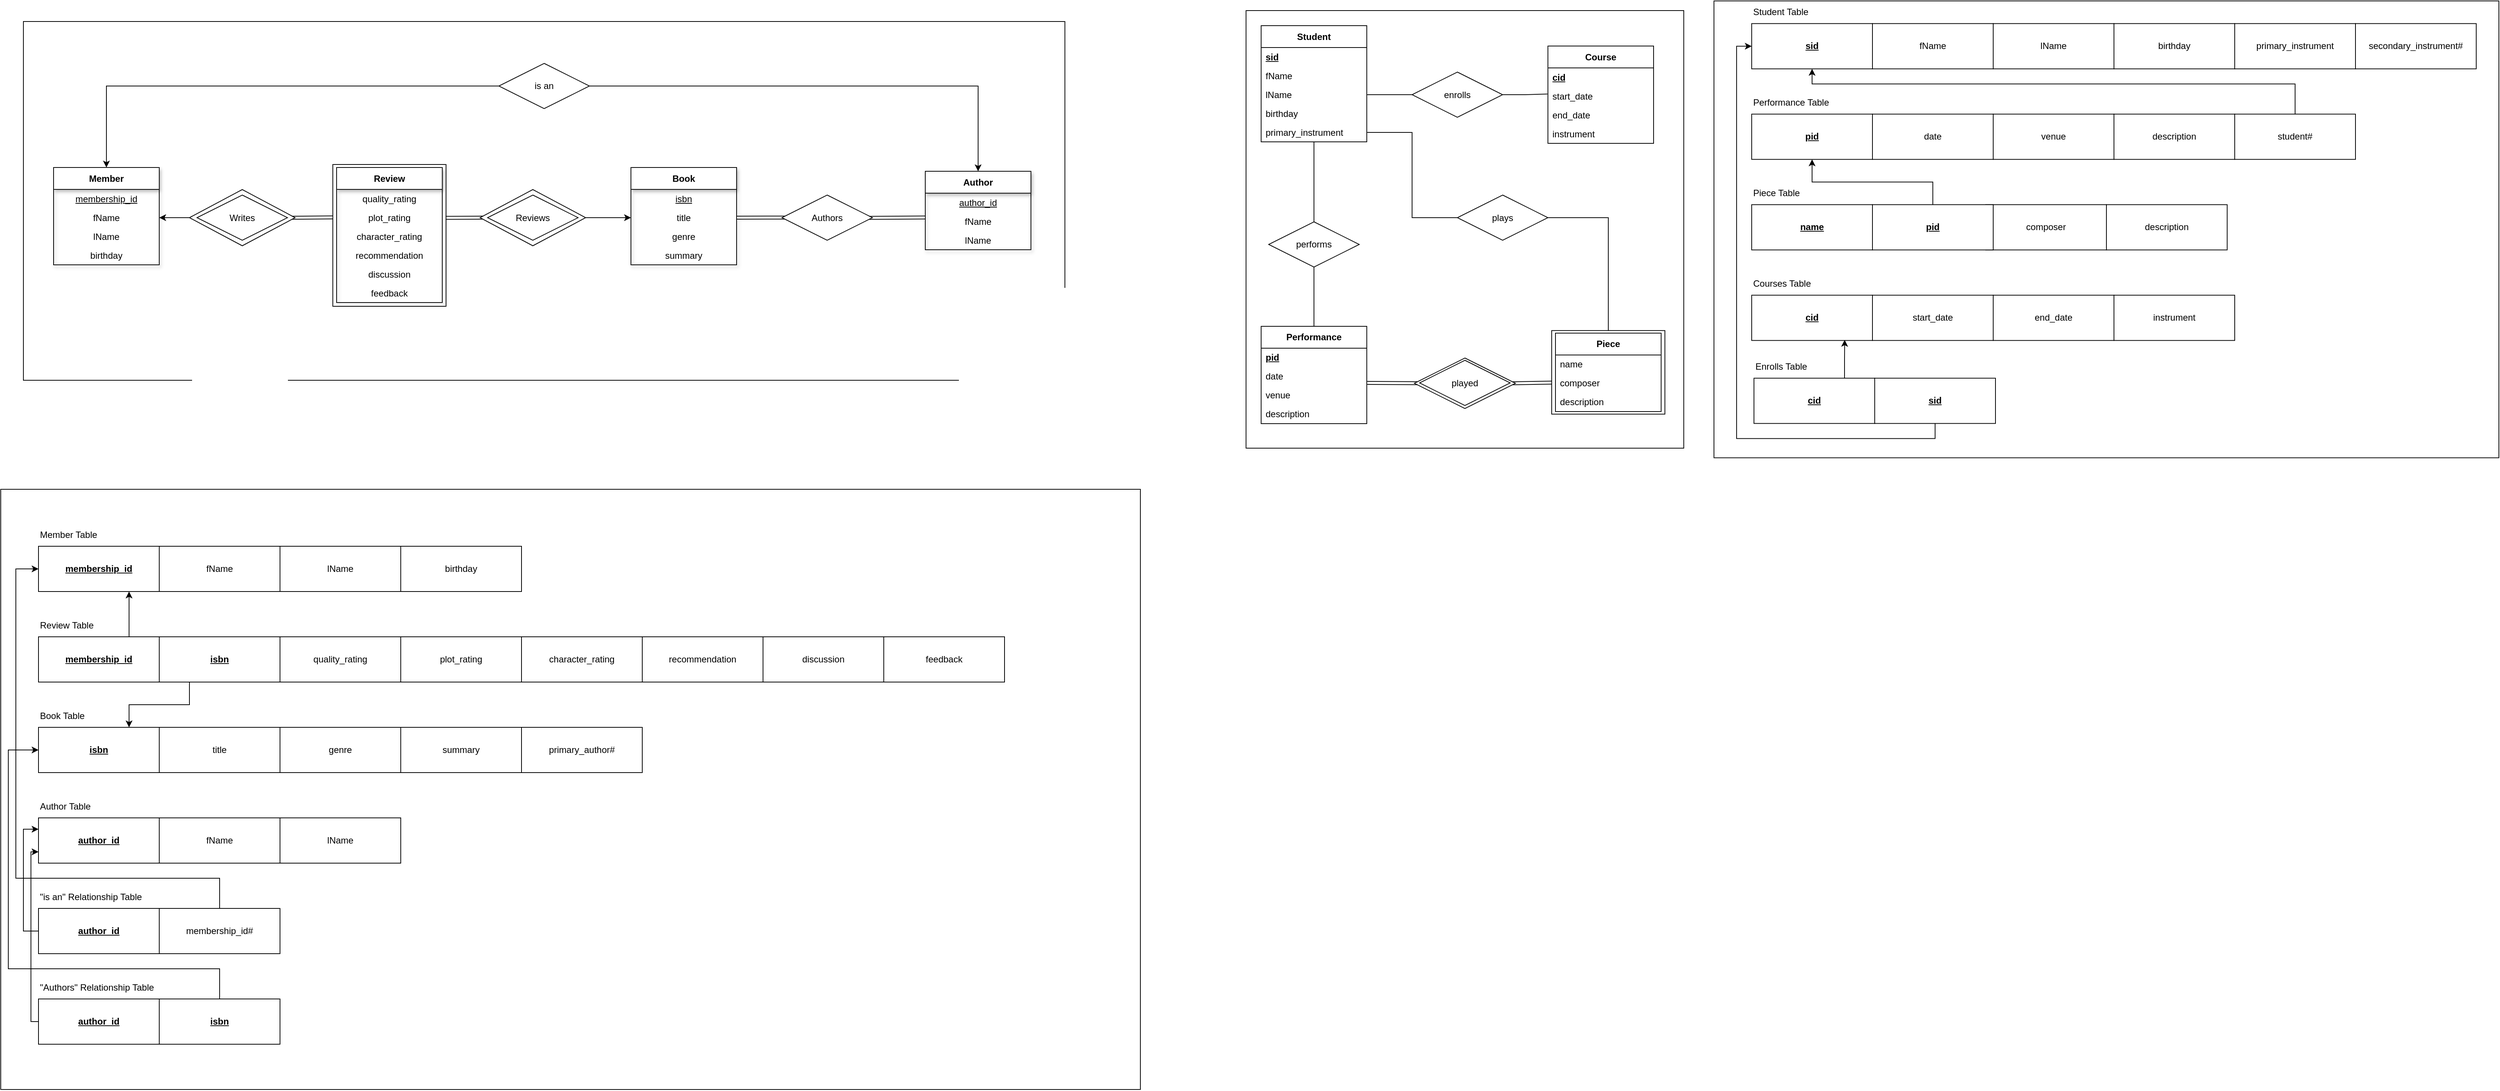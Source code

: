 <mxfile version="22.0.3" type="device">
  <diagram name="Page-1" id="EseTmtiX8AEgu5dVP8m0">
    <mxGraphModel dx="2390" dy="2523" grid="1" gridSize="10" guides="1" tooltips="1" connect="1" arrows="1" fold="1" page="1" pageScale="1" pageWidth="850" pageHeight="1100" math="0" shadow="0">
      <root>
        <mxCell id="0" />
        <mxCell id="1" parent="0" />
        <mxCell id="QtJP4a0_xEOtwt_fo-eE-11" value="" style="rounded=0;whiteSpace=wrap;html=1;" vertex="1" parent="1">
          <mxGeometry x="2280" y="-32.75" width="1040" height="605.5" as="geometry" />
        </mxCell>
        <mxCell id="ZldYiT50aCUCemV4UEDL-48" value="" style="rounded=0;whiteSpace=wrap;html=1;" parent="1" vertex="1">
          <mxGeometry x="1660" y="-20" width="580" height="580" as="geometry" />
        </mxCell>
        <mxCell id="ZldYiT50aCUCemV4UEDL-43" value="" style="shape=rhombus;perimeter=rhombusPerimeter;whiteSpace=wrap;html=1;align=center;" parent="1" vertex="1">
          <mxGeometry x="1883" y="440.5" width="134" height="67" as="geometry" />
        </mxCell>
        <mxCell id="ZldYiT50aCUCemV4UEDL-29" value="" style="rounded=0;whiteSpace=wrap;html=1;" parent="1" vertex="1">
          <mxGeometry x="2065" y="404.13" width="150" height="110.75" as="geometry" />
        </mxCell>
        <mxCell id="wY_1guzUdV0Ah9yZDNiC-33" value="" style="rounded=0;whiteSpace=wrap;html=1;" parent="1" vertex="1">
          <mxGeometry x="10" y="614.5" width="1510" height="795.5" as="geometry" />
        </mxCell>
        <mxCell id="IucRrdw7PDo5OKMVUhMh-60" value="" style="rounded=0;whiteSpace=wrap;html=1;" parent="1" vertex="1">
          <mxGeometry x="40" y="-5.5" width="1380" height="475.5" as="geometry" />
        </mxCell>
        <mxCell id="xLzTFvWzzNhCKkVhzvmF-2" style="edgeStyle=orthogonalEdgeStyle;rounded=0;orthogonalLoop=1;jettySize=auto;html=1;exitX=0.5;exitY=0;exitDx=0;exitDy=0;entryX=0.5;entryY=0;entryDx=0;entryDy=0;startArrow=classic;startFill=1;" parent="1" source="IucRrdw7PDo5OKMVUhMh-1" target="IucRrdw7PDo5OKMVUhMh-12" edge="1">
          <mxGeometry relative="1" as="geometry">
            <Array as="points">
              <mxPoint x="150" y="80" />
              <mxPoint x="1305" y="80" />
            </Array>
          </mxGeometry>
        </mxCell>
        <mxCell id="IucRrdw7PDo5OKMVUhMh-1" value="Member" style="swimlane;fontStyle=1;align=center;verticalAlign=middle;childLayout=stackLayout;horizontal=1;startSize=29;horizontalStack=0;resizeParent=1;resizeParentMax=0;resizeLast=0;collapsible=0;marginBottom=0;html=1;whiteSpace=wrap;labelBackgroundColor=none;swimlaneFillColor=none;shadow=1;rounded=0;glass=0;" parent="1" vertex="1">
          <mxGeometry x="80" y="188" width="140" height="129" as="geometry" />
        </mxCell>
        <mxCell id="IucRrdw7PDo5OKMVUhMh-2" value="&lt;u&gt;membership_id&lt;/u&gt;" style="text;html=1;align=center;verticalAlign=middle;spacingLeft=4;spacingRight=4;overflow=hidden;rotatable=0;points=[[0,0.5],[1,0.5]];portConstraint=eastwest;whiteSpace=wrap;labelBackgroundColor=none;swimlaneFillColor=none;shadow=1;rounded=0;glass=0;" parent="IucRrdw7PDo5OKMVUhMh-1" vertex="1">
          <mxGeometry y="29" width="140" height="25" as="geometry" />
        </mxCell>
        <mxCell id="IucRrdw7PDo5OKMVUhMh-3" value="fName" style="text;html=1;align=center;verticalAlign=middle;spacingLeft=4;spacingRight=4;overflow=hidden;rotatable=0;points=[[0,0.5],[1,0.5]];portConstraint=eastwest;whiteSpace=wrap;labelBackgroundColor=none;swimlaneFillColor=none;shadow=1;rounded=0;glass=0;" parent="IucRrdw7PDo5OKMVUhMh-1" vertex="1">
          <mxGeometry y="54" width="140" height="25" as="geometry" />
        </mxCell>
        <mxCell id="IucRrdw7PDo5OKMVUhMh-4" value="lName" style="text;html=1;align=center;verticalAlign=middle;spacingLeft=4;spacingRight=4;overflow=hidden;rotatable=0;points=[[0,0.5],[1,0.5]];portConstraint=eastwest;whiteSpace=wrap;labelBackgroundColor=none;swimlaneFillColor=none;shadow=1;rounded=0;glass=0;" parent="IucRrdw7PDo5OKMVUhMh-1" vertex="1">
          <mxGeometry y="79" width="140" height="25" as="geometry" />
        </mxCell>
        <mxCell id="IucRrdw7PDo5OKMVUhMh-6" value="birthday" style="text;html=1;align=center;verticalAlign=middle;spacingLeft=4;spacingRight=4;overflow=hidden;rotatable=0;points=[[0,0.5],[1,0.5]];portConstraint=eastwest;whiteSpace=wrap;labelBackgroundColor=none;swimlaneFillColor=none;shadow=1;rounded=0;glass=0;" parent="IucRrdw7PDo5OKMVUhMh-1" vertex="1">
          <mxGeometry y="104" width="140" height="25" as="geometry" />
        </mxCell>
        <mxCell id="IucRrdw7PDo5OKMVUhMh-7" value="Book" style="swimlane;fontStyle=1;align=center;verticalAlign=middle;childLayout=stackLayout;horizontal=1;startSize=29;horizontalStack=0;resizeParent=1;resizeParentMax=0;resizeLast=0;collapsible=0;marginBottom=0;html=1;whiteSpace=wrap;swimlaneFillColor=none;shadow=1;rounded=0;glass=0;" parent="1" vertex="1">
          <mxGeometry x="845" y="188" width="140" height="129" as="geometry" />
        </mxCell>
        <mxCell id="IucRrdw7PDo5OKMVUhMh-8" value="&lt;u&gt;isbn&lt;/u&gt;" style="text;html=1;align=center;verticalAlign=middle;spacingLeft=4;spacingRight=4;overflow=hidden;rotatable=0;points=[[0,0.5],[1,0.5]];portConstraint=eastwest;whiteSpace=wrap;swimlaneFillColor=none;shadow=1;rounded=0;glass=0;" parent="IucRrdw7PDo5OKMVUhMh-7" vertex="1">
          <mxGeometry y="29" width="140" height="25" as="geometry" />
        </mxCell>
        <mxCell id="IucRrdw7PDo5OKMVUhMh-9" value="title" style="text;html=1;align=center;verticalAlign=middle;spacingLeft=4;spacingRight=4;overflow=hidden;rotatable=0;points=[[0,0.5],[1,0.5]];portConstraint=eastwest;whiteSpace=wrap;swimlaneFillColor=none;shadow=1;rounded=0;glass=0;" parent="IucRrdw7PDo5OKMVUhMh-7" vertex="1">
          <mxGeometry y="54" width="140" height="25" as="geometry" />
        </mxCell>
        <mxCell id="IucRrdw7PDo5OKMVUhMh-10" value="genre" style="text;html=1;align=center;verticalAlign=middle;spacingLeft=4;spacingRight=4;overflow=hidden;rotatable=0;points=[[0,0.5],[1,0.5]];portConstraint=eastwest;whiteSpace=wrap;swimlaneFillColor=none;shadow=1;rounded=0;glass=0;" parent="IucRrdw7PDo5OKMVUhMh-7" vertex="1">
          <mxGeometry y="79" width="140" height="25" as="geometry" />
        </mxCell>
        <mxCell id="IucRrdw7PDo5OKMVUhMh-11" value="summary" style="text;html=1;align=center;verticalAlign=middle;spacingLeft=4;spacingRight=4;overflow=hidden;rotatable=0;points=[[0,0.5],[1,0.5]];portConstraint=eastwest;whiteSpace=wrap;swimlaneFillColor=none;shadow=1;rounded=0;glass=0;" parent="IucRrdw7PDo5OKMVUhMh-7" vertex="1">
          <mxGeometry y="104" width="140" height="25" as="geometry" />
        </mxCell>
        <mxCell id="IucRrdw7PDo5OKMVUhMh-12" value="Author" style="swimlane;fontStyle=1;align=center;verticalAlign=middle;childLayout=stackLayout;horizontal=1;startSize=29;horizontalStack=0;resizeParent=1;resizeParentMax=0;resizeLast=0;collapsible=0;marginBottom=0;html=1;whiteSpace=wrap;swimlaneFillColor=none;shadow=1;rounded=0;glass=0;" parent="1" vertex="1">
          <mxGeometry x="1235" y="193" width="140" height="104" as="geometry" />
        </mxCell>
        <mxCell id="IucRrdw7PDo5OKMVUhMh-13" value="&lt;u&gt;author_id&lt;/u&gt;" style="text;html=1;align=center;verticalAlign=middle;spacingLeft=4;spacingRight=4;overflow=hidden;rotatable=0;points=[[0,0.5],[1,0.5]];portConstraint=eastwest;whiteSpace=wrap;swimlaneFillColor=none;shadow=1;rounded=0;glass=0;" parent="IucRrdw7PDo5OKMVUhMh-12" vertex="1">
          <mxGeometry y="29" width="140" height="25" as="geometry" />
        </mxCell>
        <mxCell id="IucRrdw7PDo5OKMVUhMh-14" value="fName" style="text;html=1;align=center;verticalAlign=middle;spacingLeft=4;spacingRight=4;overflow=hidden;rotatable=0;points=[[0,0.5],[1,0.5]];portConstraint=eastwest;whiteSpace=wrap;swimlaneFillColor=none;shadow=1;rounded=0;glass=0;" parent="IucRrdw7PDo5OKMVUhMh-12" vertex="1">
          <mxGeometry y="54" width="140" height="25" as="geometry" />
        </mxCell>
        <mxCell id="IucRrdw7PDo5OKMVUhMh-15" value="lName" style="text;html=1;align=center;verticalAlign=middle;spacingLeft=4;spacingRight=4;overflow=hidden;rotatable=0;points=[[0,0.5],[1,0.5]];portConstraint=eastwest;whiteSpace=wrap;swimlaneFillColor=none;shadow=1;rounded=0;glass=0;" parent="IucRrdw7PDo5OKMVUhMh-12" vertex="1">
          <mxGeometry y="79" width="140" height="25" as="geometry" />
        </mxCell>
        <mxCell id="IucRrdw7PDo5OKMVUhMh-22" value="Writes" style="shape=rhombus;perimeter=rhombusPerimeter;whiteSpace=wrap;html=1;align=center;" parent="1" vertex="1">
          <mxGeometry x="270" y="224.5" width="120" height="60" as="geometry" />
        </mxCell>
        <mxCell id="IucRrdw7PDo5OKMVUhMh-23" style="edgeStyle=orthogonalEdgeStyle;rounded=0;orthogonalLoop=1;jettySize=auto;html=1;entryX=0;entryY=0.5;entryDx=0;entryDy=0;endArrow=none;endFill=0;startArrow=classic;startFill=1;" parent="1" source="IucRrdw7PDo5OKMVUhMh-3" target="xLzTFvWzzNhCKkVhzvmF-6" edge="1">
          <mxGeometry relative="1" as="geometry" />
        </mxCell>
        <mxCell id="IucRrdw7PDo5OKMVUhMh-32" style="edgeStyle=orthogonalEdgeStyle;rounded=0;orthogonalLoop=1;jettySize=auto;html=1;entryX=0;entryY=0.5;entryDx=0;entryDy=0;endArrow=classic;endFill=1;exitX=1;exitY=0.5;exitDx=0;exitDy=0;" parent="1" source="xLzTFvWzzNhCKkVhzvmF-7" target="IucRrdw7PDo5OKMVUhMh-9" edge="1">
          <mxGeometry relative="1" as="geometry" />
        </mxCell>
        <mxCell id="IucRrdw7PDo5OKMVUhMh-29" value="Reviews" style="shape=rhombus;perimeter=rhombusPerimeter;whiteSpace=wrap;html=1;align=center;" parent="1" vertex="1">
          <mxGeometry x="655" y="224.5" width="120" height="60" as="geometry" />
        </mxCell>
        <mxCell id="Vp0EmHC9S94T4q3l70nd-12" value="" style="rounded=0;whiteSpace=wrap;html=1;" parent="1" vertex="1">
          <mxGeometry x="450" y="184" width="150" height="188" as="geometry" />
        </mxCell>
        <mxCell id="IucRrdw7PDo5OKMVUhMh-36" value="Authors" style="shape=rhombus;perimeter=rhombusPerimeter;whiteSpace=wrap;html=1;align=center;" parent="1" vertex="1">
          <mxGeometry x="1045" y="224.5" width="120" height="60" as="geometry" />
        </mxCell>
        <mxCell id="Vp0EmHC9S94T4q3l70nd-9" value="" style="shape=link;html=1;rounded=0;entryX=0.026;entryY=0.499;entryDx=0;entryDy=0;entryPerimeter=0;exitX=0.996;exitY=0.376;exitDx=0;exitDy=0;exitPerimeter=0;" parent="1" source="Vp0EmHC9S94T4q3l70nd-12" target="xLzTFvWzzNhCKkVhzvmF-7" edge="1">
          <mxGeometry width="100" relative="1" as="geometry">
            <mxPoint x="595" y="254.48" as="sourcePoint" />
            <mxPoint x="695" y="254.48" as="targetPoint" />
          </mxGeometry>
        </mxCell>
        <mxCell id="Vp0EmHC9S94T4q3l70nd-10" value="" style="shape=link;html=1;rounded=0;entryX=0.002;entryY=0.373;entryDx=0;entryDy=0;entryPerimeter=0;exitX=0.97;exitY=0.501;exitDx=0;exitDy=0;exitPerimeter=0;" parent="1" source="xLzTFvWzzNhCKkVhzvmF-6" target="Vp0EmHC9S94T4q3l70nd-12" edge="1">
          <mxGeometry width="100" relative="1" as="geometry">
            <mxPoint x="386" y="254.46" as="sourcePoint" />
            <mxPoint x="486" y="254.46" as="targetPoint" />
          </mxGeometry>
        </mxCell>
        <mxCell id="Vp0EmHC9S94T4q3l70nd-11" value="" style="shape=link;html=1;rounded=0;exitX=1;exitY=0.5;exitDx=0;exitDy=0;" parent="1" source="IucRrdw7PDo5OKMVUhMh-9" edge="1">
          <mxGeometry width="100" relative="1" as="geometry">
            <mxPoint x="949" y="254.37" as="sourcePoint" />
            <mxPoint x="1049" y="254.37" as="targetPoint" />
          </mxGeometry>
        </mxCell>
        <mxCell id="IucRrdw7PDo5OKMVUhMh-16" value="Review" style="swimlane;fontStyle=1;align=center;verticalAlign=middle;childLayout=stackLayout;horizontal=1;startSize=29;horizontalStack=0;resizeParent=1;resizeParentMax=0;resizeLast=0;collapsible=0;marginBottom=0;html=1;whiteSpace=wrap;swimlaneFillColor=none;shadow=1;rounded=0;glass=0;" parent="1" vertex="1">
          <mxGeometry x="455" y="188" width="140" height="179" as="geometry" />
        </mxCell>
        <mxCell id="IucRrdw7PDo5OKMVUhMh-18" value="quality_rating" style="text;html=1;align=center;verticalAlign=middle;spacingLeft=4;spacingRight=4;overflow=hidden;rotatable=0;points=[[0,0.5],[1,0.5]];portConstraint=eastwest;whiteSpace=wrap;swimlaneFillColor=none;shadow=1;rounded=0;glass=0;" parent="IucRrdw7PDo5OKMVUhMh-16" vertex="1">
          <mxGeometry y="29" width="140" height="25" as="geometry" />
        </mxCell>
        <mxCell id="IucRrdw7PDo5OKMVUhMh-19" value="plot_rating" style="text;html=1;align=center;verticalAlign=middle;spacingLeft=4;spacingRight=4;overflow=hidden;rotatable=0;points=[[0,0.5],[1,0.5]];portConstraint=eastwest;whiteSpace=wrap;swimlaneFillColor=none;shadow=1;rounded=0;glass=0;" parent="IucRrdw7PDo5OKMVUhMh-16" vertex="1">
          <mxGeometry y="54" width="140" height="25" as="geometry" />
        </mxCell>
        <mxCell id="IucRrdw7PDo5OKMVUhMh-20" value="character_rating" style="text;html=1;align=center;verticalAlign=middle;spacingLeft=4;spacingRight=4;overflow=hidden;rotatable=0;points=[[0,0.5],[1,0.5]];portConstraint=eastwest;whiteSpace=wrap;swimlaneFillColor=none;shadow=1;rounded=0;glass=0;" parent="IucRrdw7PDo5OKMVUhMh-16" vertex="1">
          <mxGeometry y="79" width="140" height="25" as="geometry" />
        </mxCell>
        <mxCell id="IucRrdw7PDo5OKMVUhMh-42" value="recommendation" style="text;html=1;align=center;verticalAlign=middle;spacingLeft=4;spacingRight=4;overflow=hidden;rotatable=0;points=[[0,0.5],[1,0.5]];portConstraint=eastwest;whiteSpace=wrap;swimlaneFillColor=none;shadow=1;rounded=0;glass=0;" parent="IucRrdw7PDo5OKMVUhMh-16" vertex="1">
          <mxGeometry y="104" width="140" height="25" as="geometry" />
        </mxCell>
        <mxCell id="IucRrdw7PDo5OKMVUhMh-51" value="discussion" style="text;html=1;align=center;verticalAlign=middle;spacingLeft=4;spacingRight=4;overflow=hidden;rotatable=0;points=[[0,0.5],[1,0.5]];portConstraint=eastwest;whiteSpace=wrap;swimlaneFillColor=none;shadow=1;rounded=0;glass=0;" parent="IucRrdw7PDo5OKMVUhMh-16" vertex="1">
          <mxGeometry y="129" width="140" height="25" as="geometry" />
        </mxCell>
        <mxCell id="IucRrdw7PDo5OKMVUhMh-52" value="feedback" style="text;html=1;align=center;verticalAlign=middle;spacingLeft=4;spacingRight=4;overflow=hidden;rotatable=0;points=[[0,0.5],[1,0.5]];portConstraint=eastwest;whiteSpace=wrap;swimlaneFillColor=none;shadow=1;rounded=0;glass=0;" parent="IucRrdw7PDo5OKMVUhMh-16" vertex="1">
          <mxGeometry y="154" width="140" height="25" as="geometry" />
        </mxCell>
        <mxCell id="xLzTFvWzzNhCKkVhzvmF-3" value="is an" style="shape=rhombus;perimeter=rhombusPerimeter;whiteSpace=wrap;html=1;align=center;" parent="1" vertex="1">
          <mxGeometry x="670" y="50" width="120" height="60" as="geometry" />
        </mxCell>
        <mxCell id="xLzTFvWzzNhCKkVhzvmF-6" value="" style="shape=rhombus;html=1;dashed=0;whiteSpace=wrap;perimeter=rhombusPerimeter;fillColor=none;" parent="1" vertex="1">
          <mxGeometry x="260" y="217.25" width="140" height="74.5" as="geometry" />
        </mxCell>
        <mxCell id="xLzTFvWzzNhCKkVhzvmF-7" value="" style="shape=rhombus;html=1;dashed=0;whiteSpace=wrap;perimeter=rhombusPerimeter;fillColor=none;" parent="1" vertex="1">
          <mxGeometry x="645" y="217.25" width="140" height="74.5" as="geometry" />
        </mxCell>
        <mxCell id="xLzTFvWzzNhCKkVhzvmF-8" value="" style="shape=link;html=1;rounded=0;exitX=1;exitY=0.5;exitDx=0;exitDy=0;entryX=0.002;entryY=0.288;entryDx=0;entryDy=0;entryPerimeter=0;" parent="1" edge="1">
          <mxGeometry width="100" relative="1" as="geometry">
            <mxPoint x="1161" y="254.81" as="sourcePoint" />
            <mxPoint x="1235.28" y="254.2" as="targetPoint" />
          </mxGeometry>
        </mxCell>
        <mxCell id="iucJPRBeLSd8_NnfAJnu-1" style="edgeStyle=orthogonalEdgeStyle;rounded=0;orthogonalLoop=1;jettySize=auto;html=1;entryX=0.5;entryY=0;entryDx=0;entryDy=0;startArrow=classic;startFill=1;endArrow=none;endFill=0;" parent="1" source="wY_1guzUdV0Ah9yZDNiC-1" target="iucJPRBeLSd8_NnfAJnu-5" edge="1">
          <mxGeometry relative="1" as="geometry">
            <mxPoint x="300" y="1050" as="targetPoint" />
            <Array as="points">
              <mxPoint x="30" y="720" />
              <mxPoint x="30" y="1130" />
              <mxPoint x="300" y="1130" />
            </Array>
          </mxGeometry>
        </mxCell>
        <mxCell id="wY_1guzUdV0Ah9yZDNiC-1" value="&lt;u&gt;&lt;b&gt;membership_id&lt;/b&gt;&lt;/u&gt;" style="rounded=0;whiteSpace=wrap;html=1;" parent="1" vertex="1">
          <mxGeometry x="60" y="690" width="160" height="60" as="geometry" />
        </mxCell>
        <mxCell id="wY_1guzUdV0Ah9yZDNiC-2" value="fName" style="rounded=0;whiteSpace=wrap;html=1;" parent="1" vertex="1">
          <mxGeometry x="220" y="690" width="160" height="60" as="geometry" />
        </mxCell>
        <mxCell id="wY_1guzUdV0Ah9yZDNiC-3" value="lName" style="rounded=0;whiteSpace=wrap;html=1;" parent="1" vertex="1">
          <mxGeometry x="380" y="690" width="160" height="60" as="geometry" />
        </mxCell>
        <mxCell id="wY_1guzUdV0Ah9yZDNiC-4" value="birthday" style="rounded=0;whiteSpace=wrap;html=1;" parent="1" vertex="1">
          <mxGeometry x="540" y="690" width="160" height="60" as="geometry" />
        </mxCell>
        <mxCell id="wY_1guzUdV0Ah9yZDNiC-5" value="Member Table" style="text;html=1;strokeColor=none;fillColor=none;align=left;verticalAlign=middle;whiteSpace=wrap;rounded=0;" parent="1" vertex="1">
          <mxGeometry x="60" y="660" width="90" height="30" as="geometry" />
        </mxCell>
        <mxCell id="wY_1guzUdV0Ah9yZDNiC-6" value="Review Table" style="text;html=1;strokeColor=none;fillColor=none;align=left;verticalAlign=middle;whiteSpace=wrap;rounded=0;" parent="1" vertex="1">
          <mxGeometry x="60" y="780" width="90" height="30" as="geometry" />
        </mxCell>
        <mxCell id="iucJPRBeLSd8_NnfAJnu-3" style="edgeStyle=orthogonalEdgeStyle;rounded=0;orthogonalLoop=1;jettySize=auto;html=1;exitX=0.75;exitY=0;exitDx=0;exitDy=0;entryX=0.75;entryY=1;entryDx=0;entryDy=0;" parent="1" source="wY_1guzUdV0Ah9yZDNiC-8" target="wY_1guzUdV0Ah9yZDNiC-1" edge="1">
          <mxGeometry relative="1" as="geometry" />
        </mxCell>
        <mxCell id="wY_1guzUdV0Ah9yZDNiC-8" value="&lt;u&gt;&lt;b&gt;membership_id&lt;/b&gt;&lt;/u&gt;" style="rounded=0;whiteSpace=wrap;html=1;" parent="1" vertex="1">
          <mxGeometry x="60" y="810" width="160" height="60" as="geometry" />
        </mxCell>
        <mxCell id="iucJPRBeLSd8_NnfAJnu-4" style="edgeStyle=orthogonalEdgeStyle;rounded=0;orthogonalLoop=1;jettySize=auto;html=1;exitX=0.25;exitY=1;exitDx=0;exitDy=0;entryX=0.75;entryY=0;entryDx=0;entryDy=0;" parent="1" source="wY_1guzUdV0Ah9yZDNiC-9" target="wY_1guzUdV0Ah9yZDNiC-17" edge="1">
          <mxGeometry relative="1" as="geometry" />
        </mxCell>
        <mxCell id="wY_1guzUdV0Ah9yZDNiC-9" value="&lt;u&gt;&lt;b&gt;isbn&lt;/b&gt;&lt;/u&gt;" style="rounded=0;whiteSpace=wrap;html=1;" parent="1" vertex="1">
          <mxGeometry x="220" y="810" width="160" height="60" as="geometry" />
        </mxCell>
        <mxCell id="wY_1guzUdV0Ah9yZDNiC-10" value="quality_rating" style="rounded=0;whiteSpace=wrap;html=1;" parent="1" vertex="1">
          <mxGeometry x="380" y="810" width="160" height="60" as="geometry" />
        </mxCell>
        <mxCell id="wY_1guzUdV0Ah9yZDNiC-11" value="plot_rating" style="rounded=0;whiteSpace=wrap;html=1;" parent="1" vertex="1">
          <mxGeometry x="540" y="810" width="160" height="60" as="geometry" />
        </mxCell>
        <mxCell id="wY_1guzUdV0Ah9yZDNiC-12" value="character_rating" style="rounded=0;whiteSpace=wrap;html=1;" parent="1" vertex="1">
          <mxGeometry x="700" y="810" width="160" height="60" as="geometry" />
        </mxCell>
        <mxCell id="wY_1guzUdV0Ah9yZDNiC-13" value="recommendation" style="rounded=0;whiteSpace=wrap;html=1;" parent="1" vertex="1">
          <mxGeometry x="860" y="810" width="160" height="60" as="geometry" />
        </mxCell>
        <mxCell id="wY_1guzUdV0Ah9yZDNiC-14" value="discussion" style="rounded=0;whiteSpace=wrap;html=1;" parent="1" vertex="1">
          <mxGeometry x="1020" y="810" width="160" height="60" as="geometry" />
        </mxCell>
        <mxCell id="wY_1guzUdV0Ah9yZDNiC-15" value="feedback" style="rounded=0;whiteSpace=wrap;html=1;" parent="1" vertex="1">
          <mxGeometry x="1180" y="810" width="160" height="60" as="geometry" />
        </mxCell>
        <mxCell id="wY_1guzUdV0Ah9yZDNiC-16" value="Book Table" style="text;html=1;strokeColor=none;fillColor=none;align=left;verticalAlign=middle;whiteSpace=wrap;rounded=0;" parent="1" vertex="1">
          <mxGeometry x="60" y="900" width="90" height="30" as="geometry" />
        </mxCell>
        <mxCell id="wY_1guzUdV0Ah9yZDNiC-17" value="&lt;u&gt;&lt;b&gt;isbn&lt;/b&gt;&lt;/u&gt;" style="rounded=0;whiteSpace=wrap;html=1;" parent="1" vertex="1">
          <mxGeometry x="60" y="930" width="160" height="60" as="geometry" />
        </mxCell>
        <mxCell id="wY_1guzUdV0Ah9yZDNiC-18" value="title" style="rounded=0;whiteSpace=wrap;html=1;" parent="1" vertex="1">
          <mxGeometry x="220" y="930" width="160" height="60" as="geometry" />
        </mxCell>
        <mxCell id="wY_1guzUdV0Ah9yZDNiC-19" value="genre" style="rounded=0;whiteSpace=wrap;html=1;" parent="1" vertex="1">
          <mxGeometry x="380" y="930" width="160" height="60" as="geometry" />
        </mxCell>
        <mxCell id="wY_1guzUdV0Ah9yZDNiC-20" value="summary" style="rounded=0;whiteSpace=wrap;html=1;" parent="1" vertex="1">
          <mxGeometry x="540" y="930" width="160" height="60" as="geometry" />
        </mxCell>
        <mxCell id="wY_1guzUdV0Ah9yZDNiC-21" value="primary_author#" style="rounded=0;whiteSpace=wrap;html=1;" parent="1" vertex="1">
          <mxGeometry x="700" y="930" width="160" height="60" as="geometry" />
        </mxCell>
        <mxCell id="wY_1guzUdV0Ah9yZDNiC-22" value="Author Table" style="text;html=1;strokeColor=none;fillColor=none;align=left;verticalAlign=middle;whiteSpace=wrap;rounded=0;" parent="1" vertex="1">
          <mxGeometry x="60" y="1020" width="90" height="30" as="geometry" />
        </mxCell>
        <mxCell id="wY_1guzUdV0Ah9yZDNiC-23" value="&lt;u&gt;&lt;b&gt;author_id&lt;/b&gt;&lt;/u&gt;" style="rounded=0;whiteSpace=wrap;html=1;" parent="1" vertex="1">
          <mxGeometry x="60" y="1050" width="160" height="60" as="geometry" />
        </mxCell>
        <mxCell id="wY_1guzUdV0Ah9yZDNiC-25" value="fName" style="rounded=0;whiteSpace=wrap;html=1;" parent="1" vertex="1">
          <mxGeometry x="220" y="1050" width="160" height="60" as="geometry" />
        </mxCell>
        <mxCell id="wY_1guzUdV0Ah9yZDNiC-26" value="lName" style="rounded=0;whiteSpace=wrap;html=1;" parent="1" vertex="1">
          <mxGeometry x="380" y="1050" width="160" height="60" as="geometry" />
        </mxCell>
        <mxCell id="wY_1guzUdV0Ah9yZDNiC-27" value="&quot;is an&quot; Relationship Table" style="text;html=1;strokeColor=none;fillColor=none;align=left;verticalAlign=middle;whiteSpace=wrap;rounded=0;" parent="1" vertex="1">
          <mxGeometry x="60" y="1140" width="170" height="30" as="geometry" />
        </mxCell>
        <mxCell id="iucJPRBeLSd8_NnfAJnu-6" style="edgeStyle=orthogonalEdgeStyle;rounded=0;orthogonalLoop=1;jettySize=auto;html=1;exitX=0;exitY=0.5;exitDx=0;exitDy=0;entryX=0;entryY=0.25;entryDx=0;entryDy=0;" parent="1" source="wY_1guzUdV0Ah9yZDNiC-28" target="wY_1guzUdV0Ah9yZDNiC-23" edge="1">
          <mxGeometry relative="1" as="geometry" />
        </mxCell>
        <mxCell id="wY_1guzUdV0Ah9yZDNiC-28" value="&lt;u&gt;&lt;b&gt;author_id&lt;/b&gt;&lt;/u&gt;" style="rounded=0;whiteSpace=wrap;html=1;" parent="1" vertex="1">
          <mxGeometry x="60" y="1170" width="160" height="60" as="geometry" />
        </mxCell>
        <mxCell id="wY_1guzUdV0Ah9yZDNiC-30" value="&quot;Authors&quot; Relationship Table" style="text;html=1;strokeColor=none;fillColor=none;align=left;verticalAlign=middle;whiteSpace=wrap;rounded=0;" parent="1" vertex="1">
          <mxGeometry x="60" y="1260" width="170" height="30" as="geometry" />
        </mxCell>
        <mxCell id="iucJPRBeLSd8_NnfAJnu-9" style="edgeStyle=orthogonalEdgeStyle;rounded=0;orthogonalLoop=1;jettySize=auto;html=1;exitX=0;exitY=0.5;exitDx=0;exitDy=0;entryX=0;entryY=0.75;entryDx=0;entryDy=0;" parent="1" source="wY_1guzUdV0Ah9yZDNiC-31" target="wY_1guzUdV0Ah9yZDNiC-23" edge="1">
          <mxGeometry relative="1" as="geometry">
            <Array as="points">
              <mxPoint x="50" y="1320" />
              <mxPoint x="50" y="1095" />
            </Array>
          </mxGeometry>
        </mxCell>
        <mxCell id="wY_1guzUdV0Ah9yZDNiC-31" value="&lt;u&gt;&lt;b&gt;author_id&lt;/b&gt;&lt;/u&gt;" style="rounded=0;whiteSpace=wrap;html=1;" parent="1" vertex="1">
          <mxGeometry x="60" y="1290" width="160" height="60" as="geometry" />
        </mxCell>
        <mxCell id="iucJPRBeLSd8_NnfAJnu-8" style="edgeStyle=orthogonalEdgeStyle;rounded=0;orthogonalLoop=1;jettySize=auto;html=1;entryX=0;entryY=0.5;entryDx=0;entryDy=0;" parent="1" source="wY_1guzUdV0Ah9yZDNiC-32" target="wY_1guzUdV0Ah9yZDNiC-17" edge="1">
          <mxGeometry relative="1" as="geometry">
            <Array as="points">
              <mxPoint x="300" y="1250" />
              <mxPoint x="20" y="1250" />
              <mxPoint x="20" y="960" />
            </Array>
          </mxGeometry>
        </mxCell>
        <mxCell id="wY_1guzUdV0Ah9yZDNiC-32" value="&lt;u&gt;&lt;b&gt;isbn&lt;/b&gt;&lt;/u&gt;" style="rounded=0;whiteSpace=wrap;html=1;" parent="1" vertex="1">
          <mxGeometry x="220" y="1290" width="160" height="60" as="geometry" />
        </mxCell>
        <mxCell id="iucJPRBeLSd8_NnfAJnu-5" value="membership_id#" style="rounded=0;whiteSpace=wrap;html=1;" parent="1" vertex="1">
          <mxGeometry x="220" y="1170" width="160" height="60" as="geometry" />
        </mxCell>
        <mxCell id="ZldYiT50aCUCemV4UEDL-35" style="edgeStyle=orthogonalEdgeStyle;rounded=0;orthogonalLoop=1;jettySize=auto;html=1;entryX=0.5;entryY=0;entryDx=0;entryDy=0;endArrow=none;endFill=0;" parent="1" source="ZldYiT50aCUCemV4UEDL-1" target="ZldYiT50aCUCemV4UEDL-34" edge="1">
          <mxGeometry relative="1" as="geometry" />
        </mxCell>
        <mxCell id="ZldYiT50aCUCemV4UEDL-1" value="Student" style="swimlane;fontStyle=1;align=center;verticalAlign=middle;childLayout=stackLayout;horizontal=1;startSize=29;horizontalStack=0;resizeParent=1;resizeParentMax=0;resizeLast=0;collapsible=0;marginBottom=0;html=1;whiteSpace=wrap;" parent="1" vertex="1">
          <mxGeometry x="1680" width="140" height="154" as="geometry" />
        </mxCell>
        <mxCell id="ZldYiT50aCUCemV4UEDL-2" value="&lt;b&gt;&lt;u&gt;sid&lt;/u&gt;&lt;/b&gt;" style="text;html=1;strokeColor=none;fillColor=none;align=left;verticalAlign=middle;spacingLeft=4;spacingRight=4;overflow=hidden;rotatable=0;points=[[0,0.5],[1,0.5]];portConstraint=eastwest;whiteSpace=wrap;" parent="ZldYiT50aCUCemV4UEDL-1" vertex="1">
          <mxGeometry y="29" width="140" height="25" as="geometry" />
        </mxCell>
        <mxCell id="ZldYiT50aCUCemV4UEDL-3" value="fName" style="text;html=1;strokeColor=none;fillColor=none;align=left;verticalAlign=middle;spacingLeft=4;spacingRight=4;overflow=hidden;rotatable=0;points=[[0,0.5],[1,0.5]];portConstraint=eastwest;whiteSpace=wrap;" parent="ZldYiT50aCUCemV4UEDL-1" vertex="1">
          <mxGeometry y="54" width="140" height="25" as="geometry" />
        </mxCell>
        <mxCell id="ZldYiT50aCUCemV4UEDL-4" value="lName" style="text;html=1;strokeColor=none;fillColor=none;align=left;verticalAlign=middle;spacingLeft=4;spacingRight=4;overflow=hidden;rotatable=0;points=[[0,0.5],[1,0.5]];portConstraint=eastwest;whiteSpace=wrap;" parent="ZldYiT50aCUCemV4UEDL-1" vertex="1">
          <mxGeometry y="79" width="140" height="25" as="geometry" />
        </mxCell>
        <mxCell id="ZldYiT50aCUCemV4UEDL-5" value="birthday" style="text;html=1;strokeColor=none;fillColor=none;align=left;verticalAlign=middle;spacingLeft=4;spacingRight=4;overflow=hidden;rotatable=0;points=[[0,0.5],[1,0.5]];portConstraint=eastwest;whiteSpace=wrap;" parent="ZldYiT50aCUCemV4UEDL-1" vertex="1">
          <mxGeometry y="104" width="140" height="25" as="geometry" />
        </mxCell>
        <mxCell id="ZldYiT50aCUCemV4UEDL-6" value="primary_instrument" style="text;html=1;strokeColor=none;fillColor=none;align=left;verticalAlign=middle;spacingLeft=4;spacingRight=4;overflow=hidden;rotatable=0;points=[[0,0.5],[1,0.5]];portConstraint=eastwest;whiteSpace=wrap;" parent="ZldYiT50aCUCemV4UEDL-1" vertex="1">
          <mxGeometry y="129" width="140" height="25" as="geometry" />
        </mxCell>
        <mxCell id="ZldYiT50aCUCemV4UEDL-8" value="Course" style="swimlane;fontStyle=1;align=center;verticalAlign=middle;childLayout=stackLayout;horizontal=1;startSize=29;horizontalStack=0;resizeParent=1;resizeParentMax=0;resizeLast=0;collapsible=0;marginBottom=0;html=1;whiteSpace=wrap;" parent="1" vertex="1">
          <mxGeometry x="2060" y="27" width="140" height="129" as="geometry" />
        </mxCell>
        <mxCell id="ZldYiT50aCUCemV4UEDL-9" value="&lt;b&gt;&lt;u&gt;cid&lt;/u&gt;&lt;/b&gt;" style="text;html=1;strokeColor=none;fillColor=none;align=left;verticalAlign=middle;spacingLeft=4;spacingRight=4;overflow=hidden;rotatable=0;points=[[0,0.5],[1,0.5]];portConstraint=eastwest;whiteSpace=wrap;" parent="ZldYiT50aCUCemV4UEDL-8" vertex="1">
          <mxGeometry y="29" width="140" height="25" as="geometry" />
        </mxCell>
        <mxCell id="ZldYiT50aCUCemV4UEDL-10" value="start_date" style="text;html=1;strokeColor=none;fillColor=none;align=left;verticalAlign=middle;spacingLeft=4;spacingRight=4;overflow=hidden;rotatable=0;points=[[0,0.5],[1,0.5]];portConstraint=eastwest;whiteSpace=wrap;" parent="ZldYiT50aCUCemV4UEDL-8" vertex="1">
          <mxGeometry y="54" width="140" height="25" as="geometry" />
        </mxCell>
        <mxCell id="ZldYiT50aCUCemV4UEDL-11" value="end_date" style="text;html=1;strokeColor=none;fillColor=none;align=left;verticalAlign=middle;spacingLeft=4;spacingRight=4;overflow=hidden;rotatable=0;points=[[0,0.5],[1,0.5]];portConstraint=eastwest;whiteSpace=wrap;" parent="ZldYiT50aCUCemV4UEDL-8" vertex="1">
          <mxGeometry y="79" width="140" height="25" as="geometry" />
        </mxCell>
        <mxCell id="ZldYiT50aCUCemV4UEDL-12" value="instrument" style="text;html=1;strokeColor=none;fillColor=none;align=left;verticalAlign=middle;spacingLeft=4;spacingRight=4;overflow=hidden;rotatable=0;points=[[0,0.5],[1,0.5]];portConstraint=eastwest;whiteSpace=wrap;" parent="ZldYiT50aCUCemV4UEDL-8" vertex="1">
          <mxGeometry y="104" width="140" height="25" as="geometry" />
        </mxCell>
        <mxCell id="ZldYiT50aCUCemV4UEDL-15" value="Performance" style="swimlane;fontStyle=1;align=center;verticalAlign=middle;childLayout=stackLayout;horizontal=1;startSize=29;horizontalStack=0;resizeParent=1;resizeParentMax=0;resizeLast=0;collapsible=0;marginBottom=0;html=1;whiteSpace=wrap;" parent="1" vertex="1">
          <mxGeometry x="1680" y="398.5" width="140" height="129" as="geometry" />
        </mxCell>
        <mxCell id="ZldYiT50aCUCemV4UEDL-16" value="&lt;b&gt;&lt;u&gt;pid&lt;/u&gt;&lt;/b&gt;" style="text;html=1;strokeColor=none;fillColor=none;align=left;verticalAlign=middle;spacingLeft=4;spacingRight=4;overflow=hidden;rotatable=0;points=[[0,0.5],[1,0.5]];portConstraint=eastwest;whiteSpace=wrap;" parent="ZldYiT50aCUCemV4UEDL-15" vertex="1">
          <mxGeometry y="29" width="140" height="25" as="geometry" />
        </mxCell>
        <mxCell id="ZldYiT50aCUCemV4UEDL-17" value="date" style="text;html=1;strokeColor=none;fillColor=none;align=left;verticalAlign=middle;spacingLeft=4;spacingRight=4;overflow=hidden;rotatable=0;points=[[0,0.5],[1,0.5]];portConstraint=eastwest;whiteSpace=wrap;" parent="ZldYiT50aCUCemV4UEDL-15" vertex="1">
          <mxGeometry y="54" width="140" height="25" as="geometry" />
        </mxCell>
        <mxCell id="ZldYiT50aCUCemV4UEDL-18" value="venue" style="text;html=1;strokeColor=none;fillColor=none;align=left;verticalAlign=middle;spacingLeft=4;spacingRight=4;overflow=hidden;rotatable=0;points=[[0,0.5],[1,0.5]];portConstraint=eastwest;whiteSpace=wrap;" parent="ZldYiT50aCUCemV4UEDL-15" vertex="1">
          <mxGeometry y="79" width="140" height="25" as="geometry" />
        </mxCell>
        <mxCell id="ZldYiT50aCUCemV4UEDL-19" value="description" style="text;html=1;strokeColor=none;fillColor=none;align=left;verticalAlign=middle;spacingLeft=4;spacingRight=4;overflow=hidden;rotatable=0;points=[[0,0.5],[1,0.5]];portConstraint=eastwest;whiteSpace=wrap;" parent="ZldYiT50aCUCemV4UEDL-15" vertex="1">
          <mxGeometry y="104" width="140" height="25" as="geometry" />
        </mxCell>
        <mxCell id="ZldYiT50aCUCemV4UEDL-20" value="Piece" style="swimlane;fontStyle=1;align=center;verticalAlign=middle;childLayout=stackLayout;horizontal=1;startSize=29;horizontalStack=0;resizeParent=1;resizeParentMax=0;resizeLast=0;collapsible=0;marginBottom=0;html=1;whiteSpace=wrap;" parent="1" vertex="1">
          <mxGeometry x="2070" y="407.5" width="140" height="104" as="geometry" />
        </mxCell>
        <mxCell id="ZldYiT50aCUCemV4UEDL-21" value="name" style="text;html=1;strokeColor=none;fillColor=none;align=left;verticalAlign=middle;spacingLeft=4;spacingRight=4;overflow=hidden;rotatable=0;points=[[0,0.5],[1,0.5]];portConstraint=eastwest;whiteSpace=wrap;" parent="ZldYiT50aCUCemV4UEDL-20" vertex="1">
          <mxGeometry y="29" width="140" height="25" as="geometry" />
        </mxCell>
        <mxCell id="ZldYiT50aCUCemV4UEDL-22" value="composer" style="text;html=1;strokeColor=none;fillColor=none;align=left;verticalAlign=middle;spacingLeft=4;spacingRight=4;overflow=hidden;rotatable=0;points=[[0,0.5],[1,0.5]];portConstraint=eastwest;whiteSpace=wrap;" parent="ZldYiT50aCUCemV4UEDL-20" vertex="1">
          <mxGeometry y="54" width="140" height="25" as="geometry" />
        </mxCell>
        <mxCell id="ZldYiT50aCUCemV4UEDL-24" value="description" style="text;html=1;strokeColor=none;fillColor=none;align=left;verticalAlign=middle;spacingLeft=4;spacingRight=4;overflow=hidden;rotatable=0;points=[[0,0.5],[1,0.5]];portConstraint=eastwest;whiteSpace=wrap;" parent="ZldYiT50aCUCemV4UEDL-20" vertex="1">
          <mxGeometry y="79" width="140" height="25" as="geometry" />
        </mxCell>
        <mxCell id="ZldYiT50aCUCemV4UEDL-30" value="enrolls" style="shape=rhombus;perimeter=rhombusPerimeter;whiteSpace=wrap;html=1;align=center;" parent="1" vertex="1">
          <mxGeometry x="1880" y="61.5" width="120" height="60" as="geometry" />
        </mxCell>
        <mxCell id="ZldYiT50aCUCemV4UEDL-31" style="edgeStyle=orthogonalEdgeStyle;rounded=0;orthogonalLoop=1;jettySize=auto;html=1;entryX=0;entryY=0.5;entryDx=0;entryDy=0;endArrow=none;endFill=0;" parent="1" source="ZldYiT50aCUCemV4UEDL-4" target="ZldYiT50aCUCemV4UEDL-30" edge="1">
          <mxGeometry relative="1" as="geometry" />
        </mxCell>
        <mxCell id="ZldYiT50aCUCemV4UEDL-32" style="edgeStyle=orthogonalEdgeStyle;rounded=0;orthogonalLoop=1;jettySize=auto;html=1;entryX=-0.005;entryY=0.385;entryDx=0;entryDy=0;entryPerimeter=0;endArrow=none;endFill=0;" parent="1" source="ZldYiT50aCUCemV4UEDL-30" target="ZldYiT50aCUCemV4UEDL-10" edge="1">
          <mxGeometry relative="1" as="geometry" />
        </mxCell>
        <mxCell id="ZldYiT50aCUCemV4UEDL-36" style="edgeStyle=orthogonalEdgeStyle;rounded=0;orthogonalLoop=1;jettySize=auto;html=1;entryX=0.5;entryY=0;entryDx=0;entryDy=0;endArrow=none;endFill=0;" parent="1" source="ZldYiT50aCUCemV4UEDL-34" target="ZldYiT50aCUCemV4UEDL-15" edge="1">
          <mxGeometry relative="1" as="geometry" />
        </mxCell>
        <mxCell id="ZldYiT50aCUCemV4UEDL-34" value="performs" style="shape=rhombus;perimeter=rhombusPerimeter;whiteSpace=wrap;html=1;align=center;" parent="1" vertex="1">
          <mxGeometry x="1690" y="260" width="120" height="60" as="geometry" />
        </mxCell>
        <mxCell id="ZldYiT50aCUCemV4UEDL-37" value="played" style="shape=rhombus;perimeter=rhombusPerimeter;whiteSpace=wrap;html=1;align=center;" parent="1" vertex="1">
          <mxGeometry x="1890" y="443.5" width="120" height="60" as="geometry" />
        </mxCell>
        <mxCell id="ZldYiT50aCUCemV4UEDL-41" value="" style="shape=link;html=1;rounded=0;exitX=1.025;exitY=0.508;exitDx=0;exitDy=0;exitPerimeter=0;entryX=0.002;entryY=0.623;entryDx=0;entryDy=0;entryPerimeter=0;" parent="1" source="ZldYiT50aCUCemV4UEDL-37" target="ZldYiT50aCUCemV4UEDL-29" edge="1">
          <mxGeometry width="100" relative="1" as="geometry">
            <mxPoint x="1960" y="473.43" as="sourcePoint" />
            <mxPoint x="2060" y="473.43" as="targetPoint" />
          </mxGeometry>
        </mxCell>
        <mxCell id="ZldYiT50aCUCemV4UEDL-42" value="" style="shape=link;html=1;rounded=0;entryX=0.032;entryY=0.499;entryDx=0;entryDy=0;entryPerimeter=0;" parent="1" target="ZldYiT50aCUCemV4UEDL-43" edge="1">
          <mxGeometry width="100" relative="1" as="geometry">
            <mxPoint x="1820" y="473.45" as="sourcePoint" />
            <mxPoint x="1920" y="473.45" as="targetPoint" />
          </mxGeometry>
        </mxCell>
        <mxCell id="ZldYiT50aCUCemV4UEDL-47" style="edgeStyle=orthogonalEdgeStyle;rounded=0;orthogonalLoop=1;jettySize=auto;html=1;entryX=0.5;entryY=0;entryDx=0;entryDy=0;endArrow=none;endFill=0;" parent="1" source="ZldYiT50aCUCemV4UEDL-45" target="ZldYiT50aCUCemV4UEDL-29" edge="1">
          <mxGeometry relative="1" as="geometry" />
        </mxCell>
        <mxCell id="ZldYiT50aCUCemV4UEDL-45" value="plays" style="shape=rhombus;perimeter=rhombusPerimeter;whiteSpace=wrap;html=1;align=center;" parent="1" vertex="1">
          <mxGeometry x="1940" y="224.5" width="120" height="60" as="geometry" />
        </mxCell>
        <mxCell id="ZldYiT50aCUCemV4UEDL-46" style="edgeStyle=orthogonalEdgeStyle;rounded=0;orthogonalLoop=1;jettySize=auto;html=1;entryX=0;entryY=0.5;entryDx=0;entryDy=0;startArrow=none;startFill=0;endArrow=none;endFill=0;" parent="1" source="ZldYiT50aCUCemV4UEDL-6" target="ZldYiT50aCUCemV4UEDL-45" edge="1">
          <mxGeometry relative="1" as="geometry" />
        </mxCell>
        <mxCell id="ZldYiT50aCUCemV4UEDL-49" value="&lt;u&gt;&lt;b&gt;sid&lt;/b&gt;&lt;/u&gt;" style="rounded=0;whiteSpace=wrap;html=1;" parent="1" vertex="1">
          <mxGeometry x="2330" y="-2.75" width="160" height="60" as="geometry" />
        </mxCell>
        <mxCell id="ZldYiT50aCUCemV4UEDL-50" value="Student Table" style="text;html=1;strokeColor=none;fillColor=none;align=left;verticalAlign=middle;whiteSpace=wrap;rounded=0;" parent="1" vertex="1">
          <mxGeometry x="2330" y="-32.75" width="90" height="30" as="geometry" />
        </mxCell>
        <mxCell id="ZldYiT50aCUCemV4UEDL-51" value="fName" style="rounded=0;whiteSpace=wrap;html=1;" parent="1" vertex="1">
          <mxGeometry x="2490" y="-2.75" width="160" height="60" as="geometry" />
        </mxCell>
        <mxCell id="ZldYiT50aCUCemV4UEDL-52" value="lName" style="rounded=0;whiteSpace=wrap;html=1;" parent="1" vertex="1">
          <mxGeometry x="2650" y="-2.75" width="160" height="60" as="geometry" />
        </mxCell>
        <mxCell id="ZldYiT50aCUCemV4UEDL-53" value="birthday" style="rounded=0;whiteSpace=wrap;html=1;" parent="1" vertex="1">
          <mxGeometry x="2810" y="-2.75" width="160" height="60" as="geometry" />
        </mxCell>
        <mxCell id="ZldYiT50aCUCemV4UEDL-54" value="primary_instrument" style="rounded=0;whiteSpace=wrap;html=1;" parent="1" vertex="1">
          <mxGeometry x="2970" y="-2.75" width="160" height="60" as="geometry" />
        </mxCell>
        <mxCell id="ZldYiT50aCUCemV4UEDL-55" value="secondary_instrument#" style="rounded=0;whiteSpace=wrap;html=1;" parent="1" vertex="1">
          <mxGeometry x="3130" y="-2.75" width="160" height="60" as="geometry" />
        </mxCell>
        <mxCell id="QtJP4a0_xEOtwt_fo-eE-10" style="edgeStyle=orthogonalEdgeStyle;rounded=0;orthogonalLoop=1;jettySize=auto;html=1;entryX=0.5;entryY=0;entryDx=0;entryDy=0;startArrow=classic;startFill=1;endArrow=none;endFill=0;" edge="1" parent="1" source="ZldYiT50aCUCemV4UEDL-56" target="ZldYiT50aCUCemV4UEDL-64">
          <mxGeometry relative="1" as="geometry" />
        </mxCell>
        <mxCell id="ZldYiT50aCUCemV4UEDL-56" value="&lt;u&gt;&lt;b&gt;pid&lt;/b&gt;&lt;/u&gt;" style="rounded=0;whiteSpace=wrap;html=1;" parent="1" vertex="1">
          <mxGeometry x="2330" y="117.25" width="160" height="60" as="geometry" />
        </mxCell>
        <mxCell id="ZldYiT50aCUCemV4UEDL-57" value="Performance Table" style="text;html=1;strokeColor=none;fillColor=none;align=left;verticalAlign=middle;whiteSpace=wrap;rounded=0;" parent="1" vertex="1">
          <mxGeometry x="2330" y="87.25" width="120" height="30" as="geometry" />
        </mxCell>
        <mxCell id="ZldYiT50aCUCemV4UEDL-58" value="date" style="rounded=0;whiteSpace=wrap;html=1;" parent="1" vertex="1">
          <mxGeometry x="2490" y="117.25" width="160" height="60" as="geometry" />
        </mxCell>
        <mxCell id="ZldYiT50aCUCemV4UEDL-59" value="venue" style="rounded=0;whiteSpace=wrap;html=1;" parent="1" vertex="1">
          <mxGeometry x="2650" y="117.25" width="160" height="60" as="geometry" />
        </mxCell>
        <mxCell id="ZldYiT50aCUCemV4UEDL-60" value="description" style="rounded=0;whiteSpace=wrap;html=1;" parent="1" vertex="1">
          <mxGeometry x="2810" y="117.25" width="160" height="60" as="geometry" />
        </mxCell>
        <mxCell id="ZldYiT50aCUCemV4UEDL-61" value="Piece Table" style="text;html=1;strokeColor=none;fillColor=none;align=left;verticalAlign=middle;whiteSpace=wrap;rounded=0;" parent="1" vertex="1">
          <mxGeometry x="2330" y="207.25" width="120" height="30" as="geometry" />
        </mxCell>
        <mxCell id="ZldYiT50aCUCemV4UEDL-62" value="&lt;b&gt;&lt;u&gt;name&lt;/u&gt;&lt;/b&gt;" style="rounded=0;whiteSpace=wrap;html=1;" parent="1" vertex="1">
          <mxGeometry x="2330" y="237.25" width="160" height="60" as="geometry" />
        </mxCell>
        <mxCell id="ZldYiT50aCUCemV4UEDL-63" value="composer" style="rounded=0;whiteSpace=wrap;html=1;" parent="1" vertex="1">
          <mxGeometry x="2640" y="237.25" width="160" height="60" as="geometry" />
        </mxCell>
        <mxCell id="ZldYiT50aCUCemV4UEDL-64" value="&lt;b&gt;&lt;u&gt;pid&lt;/u&gt;&lt;/b&gt;" style="rounded=0;whiteSpace=wrap;html=1;" parent="1" vertex="1">
          <mxGeometry x="2490" y="237.25" width="160" height="60" as="geometry" />
        </mxCell>
        <mxCell id="ZldYiT50aCUCemV4UEDL-65" value="description" style="rounded=0;whiteSpace=wrap;html=1;" parent="1" vertex="1">
          <mxGeometry x="2800" y="237.25" width="160" height="60" as="geometry" />
        </mxCell>
        <mxCell id="ZldYiT50aCUCemV4UEDL-68" value="Courses Table" style="text;html=1;strokeColor=none;fillColor=none;align=left;verticalAlign=middle;whiteSpace=wrap;rounded=0;" parent="1" vertex="1">
          <mxGeometry x="2330" y="327.25" width="120" height="30" as="geometry" />
        </mxCell>
        <mxCell id="ZldYiT50aCUCemV4UEDL-69" value="&lt;b&gt;&lt;u&gt;cid&lt;/u&gt;&lt;/b&gt;" style="rounded=0;whiteSpace=wrap;html=1;" parent="1" vertex="1">
          <mxGeometry x="2330" y="357.25" width="160" height="60" as="geometry" />
        </mxCell>
        <mxCell id="ZldYiT50aCUCemV4UEDL-70" value="start_date" style="rounded=0;whiteSpace=wrap;html=1;" parent="1" vertex="1">
          <mxGeometry x="2490" y="357.25" width="160" height="60" as="geometry" />
        </mxCell>
        <mxCell id="ZldYiT50aCUCemV4UEDL-71" value="end_date" style="rounded=0;whiteSpace=wrap;html=1;" parent="1" vertex="1">
          <mxGeometry x="2650" y="357.25" width="160" height="60" as="geometry" />
        </mxCell>
        <mxCell id="ZldYiT50aCUCemV4UEDL-72" value="instrument" style="rounded=0;whiteSpace=wrap;html=1;" parent="1" vertex="1">
          <mxGeometry x="2810" y="357.25" width="160" height="60" as="geometry" />
        </mxCell>
        <mxCell id="QtJP4a0_xEOtwt_fo-eE-2" style="edgeStyle=orthogonalEdgeStyle;rounded=0;orthogonalLoop=1;jettySize=auto;html=1;entryX=0.5;entryY=1;entryDx=0;entryDy=0;startArrow=none;startFill=0;endArrow=classic;endFill=1;" edge="1" parent="1" source="QtJP4a0_xEOtwt_fo-eE-1" target="ZldYiT50aCUCemV4UEDL-49">
          <mxGeometry relative="1" as="geometry">
            <Array as="points">
              <mxPoint x="3050" y="77.25" />
              <mxPoint x="2410" y="77.25" />
            </Array>
          </mxGeometry>
        </mxCell>
        <mxCell id="QtJP4a0_xEOtwt_fo-eE-1" value="student#" style="rounded=0;whiteSpace=wrap;html=1;" vertex="1" parent="1">
          <mxGeometry x="2970" y="117.25" width="160" height="60" as="geometry" />
        </mxCell>
        <mxCell id="QtJP4a0_xEOtwt_fo-eE-3" value="Enrolls Table" style="text;html=1;strokeColor=none;fillColor=none;align=left;verticalAlign=middle;whiteSpace=wrap;rounded=0;" vertex="1" parent="1">
          <mxGeometry x="2333" y="437.25" width="120" height="30" as="geometry" />
        </mxCell>
        <mxCell id="QtJP4a0_xEOtwt_fo-eE-6" style="edgeStyle=orthogonalEdgeStyle;rounded=0;orthogonalLoop=1;jettySize=auto;html=1;exitX=0.75;exitY=0;exitDx=0;exitDy=0;entryX=0.77;entryY=0.987;entryDx=0;entryDy=0;entryPerimeter=0;" edge="1" parent="1" source="QtJP4a0_xEOtwt_fo-eE-4" target="ZldYiT50aCUCemV4UEDL-69">
          <mxGeometry relative="1" as="geometry" />
        </mxCell>
        <mxCell id="QtJP4a0_xEOtwt_fo-eE-4" value="&lt;b&gt;&lt;u&gt;cid&lt;/u&gt;&lt;/b&gt;" style="rounded=0;whiteSpace=wrap;html=1;" vertex="1" parent="1">
          <mxGeometry x="2333" y="467.25" width="160" height="60" as="geometry" />
        </mxCell>
        <mxCell id="QtJP4a0_xEOtwt_fo-eE-7" style="edgeStyle=orthogonalEdgeStyle;rounded=0;orthogonalLoop=1;jettySize=auto;html=1;entryX=0;entryY=0.5;entryDx=0;entryDy=0;exitX=0.5;exitY=1;exitDx=0;exitDy=0;" edge="1" parent="1" source="QtJP4a0_xEOtwt_fo-eE-5" target="ZldYiT50aCUCemV4UEDL-49">
          <mxGeometry relative="1" as="geometry" />
        </mxCell>
        <mxCell id="QtJP4a0_xEOtwt_fo-eE-5" value="&lt;b&gt;&lt;u&gt;sid&lt;/u&gt;&lt;/b&gt;" style="rounded=0;whiteSpace=wrap;html=1;" vertex="1" parent="1">
          <mxGeometry x="2493" y="467.25" width="160" height="60" as="geometry" />
        </mxCell>
      </root>
    </mxGraphModel>
  </diagram>
</mxfile>

